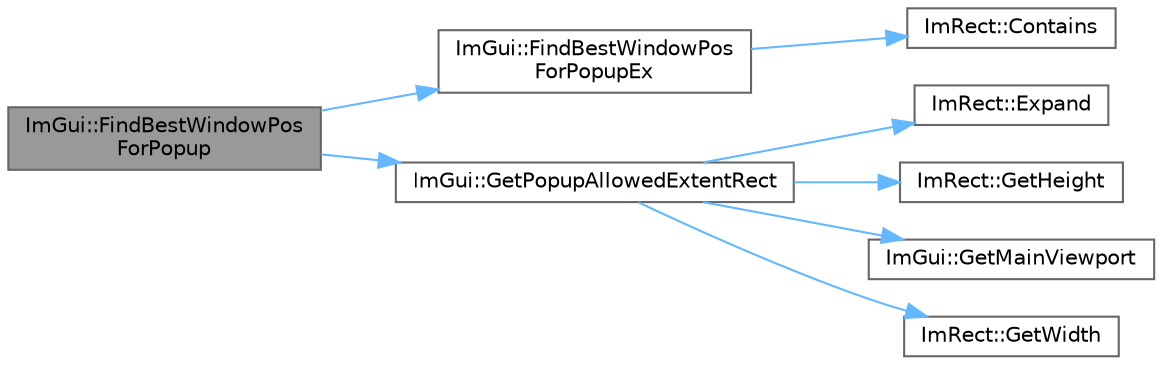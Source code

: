 digraph "ImGui::FindBestWindowPosForPopup"
{
 // LATEX_PDF_SIZE
  bgcolor="transparent";
  edge [fontname=Helvetica,fontsize=10,labelfontname=Helvetica,labelfontsize=10];
  node [fontname=Helvetica,fontsize=10,shape=box,height=0.2,width=0.4];
  rankdir="LR";
  Node1 [id="Node000001",label="ImGui::FindBestWindowPos\lForPopup",height=0.2,width=0.4,color="gray40", fillcolor="grey60", style="filled", fontcolor="black",tooltip=" "];
  Node1 -> Node2 [id="edge1_Node000001_Node000002",color="steelblue1",style="solid",tooltip=" "];
  Node2 [id="Node000002",label="ImGui::FindBestWindowPos\lForPopupEx",height=0.2,width=0.4,color="grey40", fillcolor="white", style="filled",URL="$namespace_im_gui.html#ab4a820eead6cd418d7be66e142bf3478",tooltip=" "];
  Node2 -> Node3 [id="edge2_Node000002_Node000003",color="steelblue1",style="solid",tooltip=" "];
  Node3 [id="Node000003",label="ImRect::Contains",height=0.2,width=0.4,color="grey40", fillcolor="white", style="filled",URL="$struct_im_rect.html#ac583156fd0e9306181fff5d120b262ea",tooltip=" "];
  Node1 -> Node4 [id="edge3_Node000001_Node000004",color="steelblue1",style="solid",tooltip=" "];
  Node4 [id="Node000004",label="ImGui::GetPopupAllowedExtentRect",height=0.2,width=0.4,color="grey40", fillcolor="white", style="filled",URL="$namespace_im_gui.html#a7204f5be9c8656e604ab88aa9158513c",tooltip=" "];
  Node4 -> Node5 [id="edge4_Node000004_Node000005",color="steelblue1",style="solid",tooltip=" "];
  Node5 [id="Node000005",label="ImRect::Expand",height=0.2,width=0.4,color="grey40", fillcolor="white", style="filled",URL="$struct_im_rect.html#af33a7424c3341d08acd69da30c27c753",tooltip=" "];
  Node4 -> Node6 [id="edge5_Node000004_Node000006",color="steelblue1",style="solid",tooltip=" "];
  Node6 [id="Node000006",label="ImRect::GetHeight",height=0.2,width=0.4,color="grey40", fillcolor="white", style="filled",URL="$struct_im_rect.html#a748d8ae9cb26508951ec6e2f2df0625b",tooltip=" "];
  Node4 -> Node7 [id="edge6_Node000004_Node000007",color="steelblue1",style="solid",tooltip=" "];
  Node7 [id="Node000007",label="ImGui::GetMainViewport",height=0.2,width=0.4,color="grey40", fillcolor="white", style="filled",URL="$namespace_im_gui.html#a7bf620af1d66ee7d7b06701894d23e60",tooltip=" "];
  Node4 -> Node8 [id="edge7_Node000004_Node000008",color="steelblue1",style="solid",tooltip=" "];
  Node8 [id="Node000008",label="ImRect::GetWidth",height=0.2,width=0.4,color="grey40", fillcolor="white", style="filled",URL="$struct_im_rect.html#afa75cb8491f20901c96166d17dcddac4",tooltip=" "];
}
